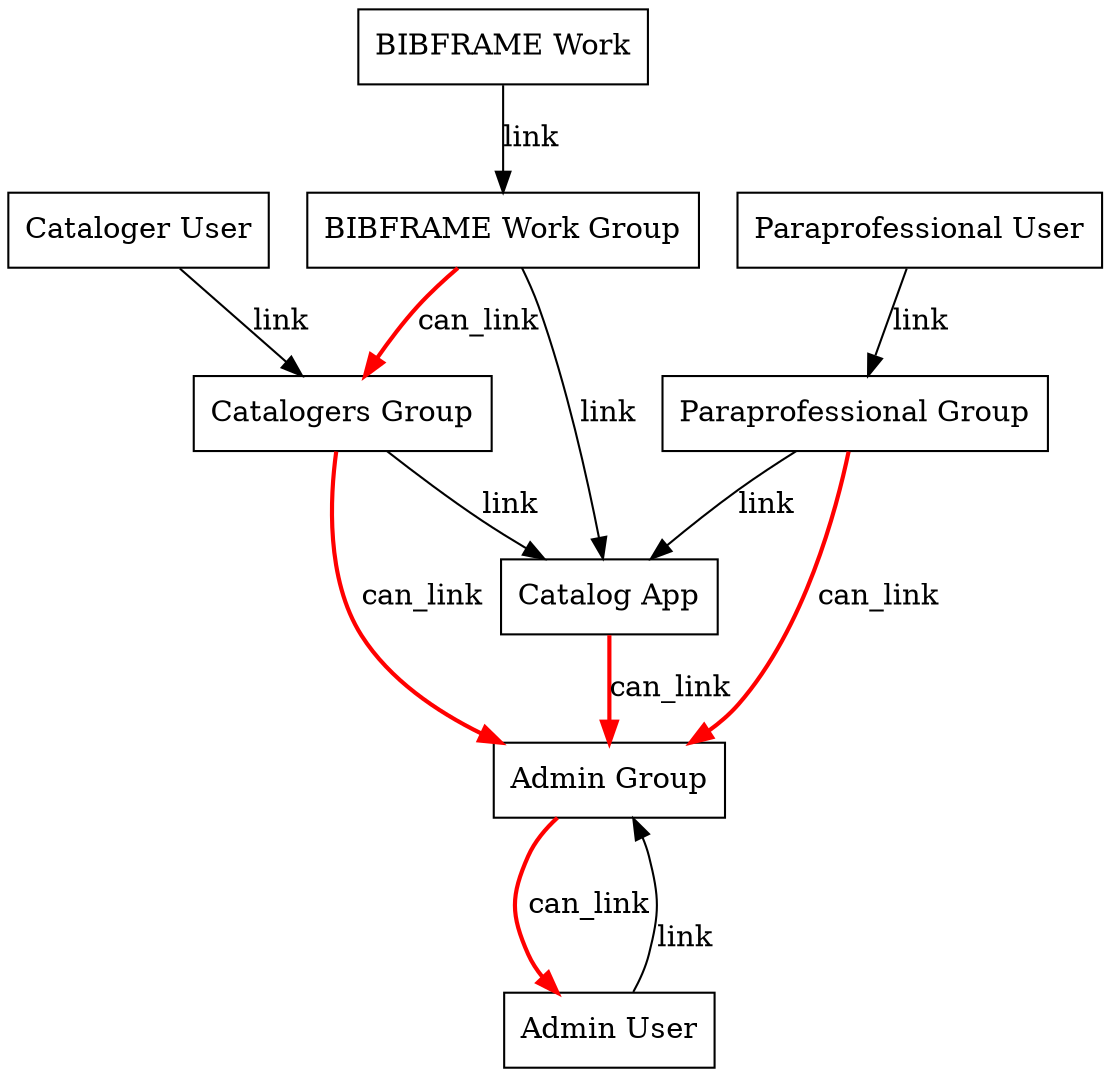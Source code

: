 # Composed with http://viz-js.com/

digraph rbac {
node [shape = record];

A -> B [label="can_link", color=red, penwidth=2.0];
B -> F [label="can_link", color=red, penwidth=2.0];
F -> B [label="\n\nlink"];
G -> B [label="can_link", color=red, penwidth=2.0];
G -> A [label="link"];
H -> G [label="link"];
I -> A [label="link"];
I -> B [label="can_link", color=red, penwidth=2.0];
J -> I [label="link"];
K -> A [label="link"];
K -> G [label="can_link", color=red, penwidth=2.0];
L -> K [label="link"];
A [label="Catalog App"];
B [label="Admin Group"];
F [label="Admin User"];
G [label="Catalogers Group"];
H [label="Cataloger User"];
I [label="Paraprofessional Group"];
J [label="Paraprofessional User"];
K [label="BIBFRAME Work Group"];
L [label="BIBFRAME Work"];
}

